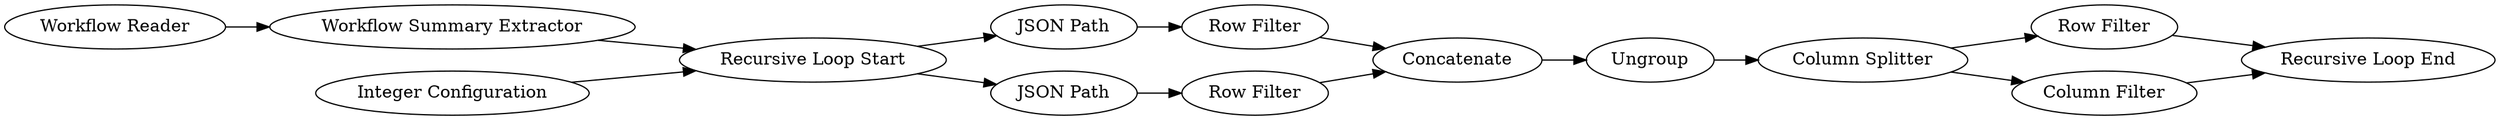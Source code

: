 digraph {
	6 -> 956
	952 -> 953
	951 -> 955
	946 -> 961
	962 -> 961
	986 -> 960
	945 -> 946
	945 -> 962
	956 -> 952
	960 -> 6
	943 -> 960
	955 -> 952
	953 -> 945
	1383 -> 986
	960 -> 951
	1383 [label="Workflow Reader"]
	945 [label="Column Splitter"]
	951 [label="JSON Path"]
	946 [label="Row Filter"]
	952 [label=Concatenate]
	986 [label="Workflow Summary Extractor"]
	955 [label="Row Filter"]
	953 [label=Ungroup]
	6 [label="JSON Path"]
	943 [label="Integer Configuration"]
	956 [label="Row Filter"]
	962 [label="Column Filter"]
	961 [label="Recursive Loop End"]
	960 [label="Recursive Loop Start"]
	rankdir=LR
}
